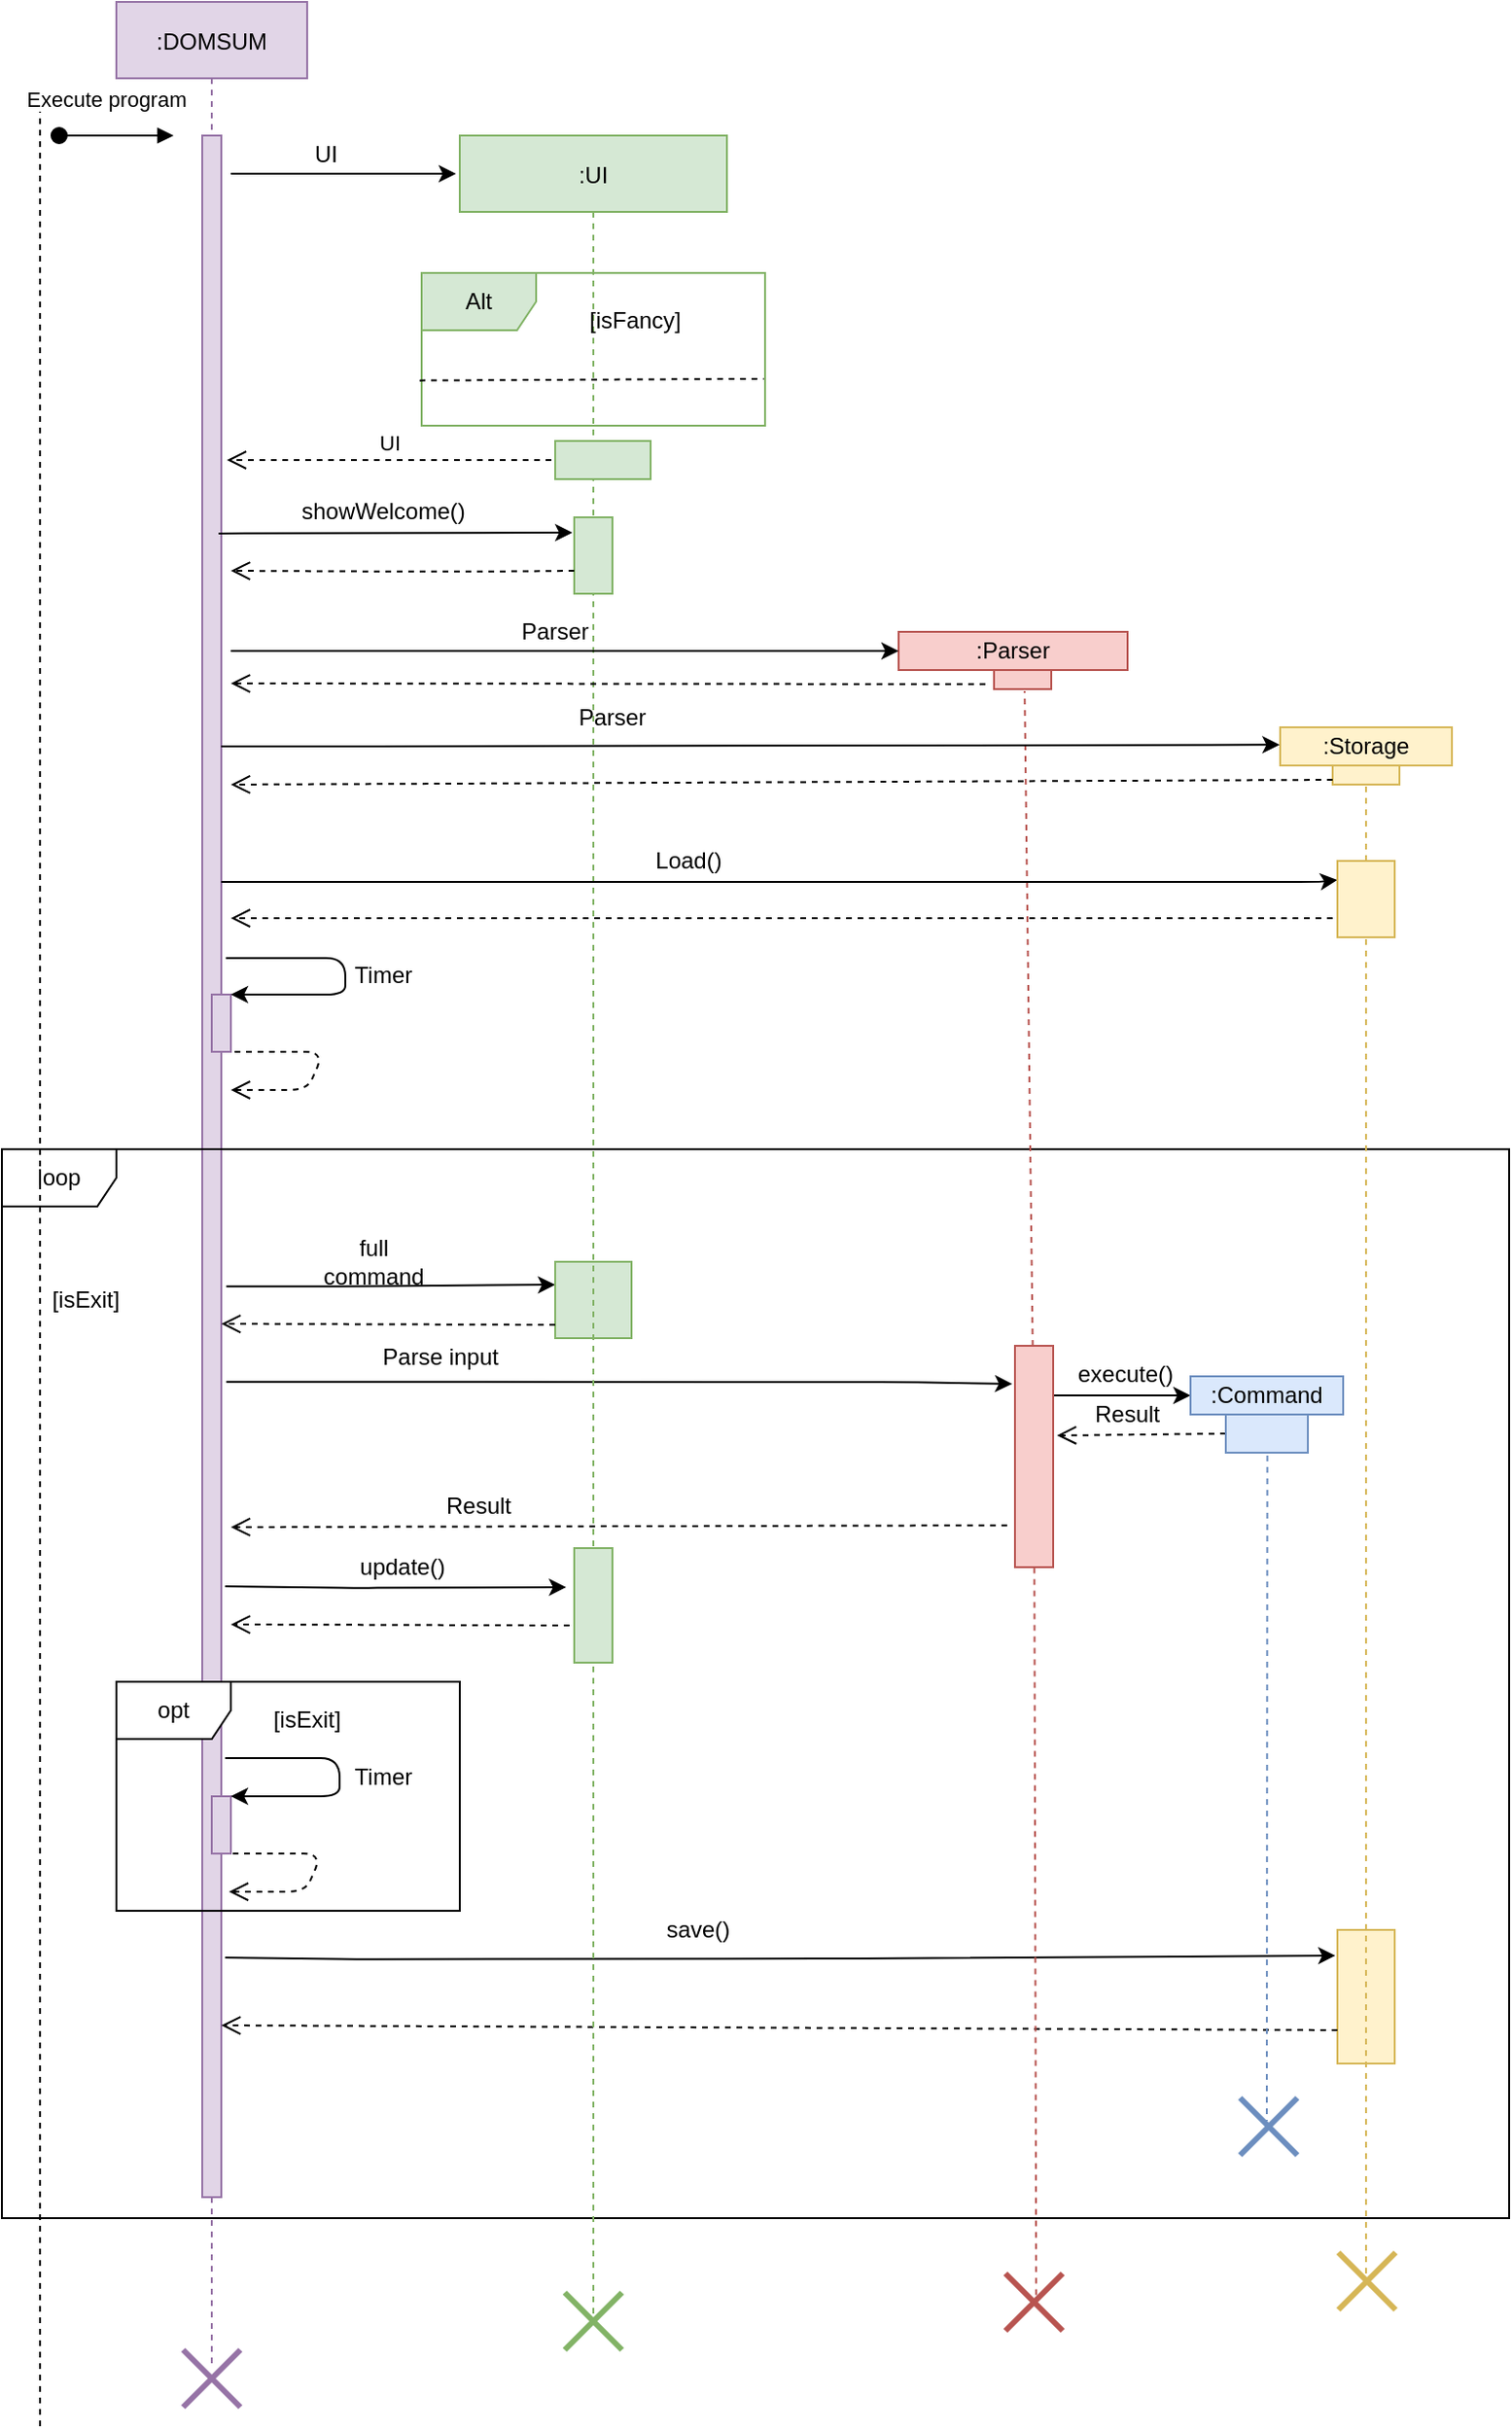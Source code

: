 <mxfile version="13.8.1" type="github">
  <diagram id="kgpKYQtTHZ0yAKxKKP6v" name="Page-1">
    <mxGraphModel dx="1128" dy="597" grid="1" gridSize="10" guides="1" tooltips="1" connect="1" arrows="1" fold="1" page="1" pageScale="1" pageWidth="850" pageHeight="1100" math="0" shadow="0">
      <root>
        <mxCell id="0" />
        <mxCell id="1" parent="0" />
        <mxCell id="3nuBFxr9cyL0pnOWT2aG-1" value=":DOMSUM" style="shape=umlLifeline;perimeter=lifelinePerimeter;container=1;collapsible=0;recursiveResize=0;rounded=0;shadow=0;strokeWidth=1;fillColor=#e1d5e7;strokeColor=#9673a6;" parent="1" vertex="1">
          <mxGeometry x="120" y="90" width="100" height="1240" as="geometry" />
        </mxCell>
        <mxCell id="3nuBFxr9cyL0pnOWT2aG-2" value="" style="points=[];perimeter=orthogonalPerimeter;rounded=0;shadow=0;strokeWidth=1;fillColor=#e1d5e7;strokeColor=#9673a6;" parent="3nuBFxr9cyL0pnOWT2aG-1" vertex="1">
          <mxGeometry x="45" y="70" width="10" height="1080" as="geometry" />
        </mxCell>
        <mxCell id="4wuBC6g0dBS8VItcJeyY-55" value="loop" style="shape=umlFrame;whiteSpace=wrap;html=1;" parent="3nuBFxr9cyL0pnOWT2aG-1" vertex="1">
          <mxGeometry x="-60" y="601" width="790" height="560" as="geometry" />
        </mxCell>
        <mxCell id="4wuBC6g0dBS8VItcJeyY-59" value="" style="endArrow=classic;html=1;entryX=0;entryY=0.25;entryDx=0;entryDy=0;" parent="3nuBFxr9cyL0pnOWT2aG-1" edge="1">
          <mxGeometry width="50" height="50" relative="1" as="geometry">
            <mxPoint x="57.619" y="672.84" as="sourcePoint" />
            <mxPoint x="230" y="672" as="targetPoint" />
            <Array as="points">
              <mxPoint x="127.69" y="672.84" />
            </Array>
          </mxGeometry>
        </mxCell>
        <mxCell id="4wuBC6g0dBS8VItcJeyY-60" value="" style="rounded=0;whiteSpace=wrap;html=1;shadow=0;glass=0;sketch=0;fillColor=#d5e8d4;strokeColor=#82b366;" parent="3nuBFxr9cyL0pnOWT2aG-1" vertex="1">
          <mxGeometry x="230" y="660" width="40" height="40" as="geometry" />
        </mxCell>
        <mxCell id="4wuBC6g0dBS8VItcJeyY-62" value="full command" style="text;html=1;strokeColor=none;fillColor=none;align=center;verticalAlign=middle;whiteSpace=wrap;rounded=0;shadow=0;glass=0;sketch=0;" parent="3nuBFxr9cyL0pnOWT2aG-1" vertex="1">
          <mxGeometry x="110" y="650" width="50" height="20" as="geometry" />
        </mxCell>
        <mxCell id="4wuBC6g0dBS8VItcJeyY-63" value="" style="verticalAlign=bottom;endArrow=open;dashed=1;endSize=8;shadow=0;strokeWidth=1;" parent="3nuBFxr9cyL0pnOWT2aG-1" edge="1">
          <mxGeometry relative="1" as="geometry">
            <mxPoint x="55" y="692.5" as="targetPoint" />
            <mxPoint x="230" y="693" as="sourcePoint" />
          </mxGeometry>
        </mxCell>
        <mxCell id="4wuBC6g0dBS8VItcJeyY-64" value="" style="endArrow=classic;html=1;entryX=-0.072;entryY=0.172;entryDx=0;entryDy=0;entryPerimeter=0;" parent="3nuBFxr9cyL0pnOWT2aG-1" target="4wuBC6g0dBS8VItcJeyY-66" edge="1">
          <mxGeometry width="50" height="50" relative="1" as="geometry">
            <mxPoint x="57.619" y="722.84" as="sourcePoint" />
            <mxPoint x="470" y="724" as="targetPoint" />
            <Array as="points">
              <mxPoint x="127.69" y="722.84" />
              <mxPoint x="410" y="723" />
            </Array>
          </mxGeometry>
        </mxCell>
        <mxCell id="4wuBC6g0dBS8VItcJeyY-69" value="Parse input" style="text;html=1;strokeColor=none;fillColor=none;align=center;verticalAlign=middle;whiteSpace=wrap;rounded=0;shadow=0;glass=0;sketch=0;" parent="3nuBFxr9cyL0pnOWT2aG-1" vertex="1">
          <mxGeometry x="130" y="700" width="80" height="20" as="geometry" />
        </mxCell>
        <mxCell id="4wuBC6g0dBS8VItcJeyY-70" value="" style="verticalAlign=bottom;endArrow=open;dashed=1;endSize=8;shadow=0;strokeWidth=1;exitX=-0.205;exitY=0.811;exitDx=0;exitDy=0;exitPerimeter=0;" parent="3nuBFxr9cyL0pnOWT2aG-1" source="4wuBC6g0dBS8VItcJeyY-66" edge="1">
          <mxGeometry relative="1" as="geometry">
            <mxPoint x="60" y="799" as="targetPoint" />
            <mxPoint x="455" y="799" as="sourcePoint" />
          </mxGeometry>
        </mxCell>
        <mxCell id="4wuBC6g0dBS8VItcJeyY-72" value="" style="edgeStyle=elbowEdgeStyle;elbow=horizontal;endArrow=classic;html=1;entryX=0;entryY=0.5;entryDx=0;entryDy=0;" parent="3nuBFxr9cyL0pnOWT2aG-1" edge="1" target="LfC7R43gUgTX7H64-Cro-2">
          <mxGeometry width="50" height="50" relative="1" as="geometry">
            <mxPoint x="491" y="730" as="sourcePoint" />
            <mxPoint x="492" y="736" as="targetPoint" />
            <Array as="points">
              <mxPoint x="540" y="730" />
              <mxPoint x="511" y="730" />
              <mxPoint x="501" y="748" />
              <mxPoint x="571" y="748" />
            </Array>
          </mxGeometry>
        </mxCell>
        <mxCell id="4wuBC6g0dBS8VItcJeyY-74" value="" style="verticalAlign=bottom;endArrow=open;dashed=1;endSize=8;shadow=0;strokeWidth=1;exitX=0;exitY=0.5;exitDx=0;exitDy=0;" parent="3nuBFxr9cyL0pnOWT2aG-1" edge="1" source="LfC7R43gUgTX7H64-Cro-6">
          <mxGeometry relative="1" as="geometry">
            <mxPoint x="493" y="751" as="targetPoint" />
            <mxPoint x="581.5" y="749" as="sourcePoint" />
            <Array as="points" />
          </mxGeometry>
        </mxCell>
        <mxCell id="4wuBC6g0dBS8VItcJeyY-76" value="Result" style="text;html=1;strokeColor=none;fillColor=none;align=center;verticalAlign=middle;whiteSpace=wrap;rounded=0;shadow=0;glass=0;sketch=0;" parent="3nuBFxr9cyL0pnOWT2aG-1" vertex="1">
          <mxGeometry x="170" y="778" width="40" height="20" as="geometry" />
        </mxCell>
        <mxCell id="4wuBC6g0dBS8VItcJeyY-79" value="" style="endArrow=classic;html=1;entryX=-0.211;entryY=0.341;entryDx=0;entryDy=0;entryPerimeter=0;" parent="3nuBFxr9cyL0pnOWT2aG-1" target="4wuBC6g0dBS8VItcJeyY-77" edge="1">
          <mxGeometry width="50" height="50" relative="1" as="geometry">
            <mxPoint x="57" y="830" as="sourcePoint" />
            <mxPoint x="229" y="830" as="targetPoint" />
            <Array as="points">
              <mxPoint x="126.69" y="830.84" />
            </Array>
          </mxGeometry>
        </mxCell>
        <mxCell id="4wuBC6g0dBS8VItcJeyY-81" value="update()" style="text;html=1;strokeColor=none;fillColor=none;align=center;verticalAlign=middle;whiteSpace=wrap;rounded=0;shadow=0;glass=0;sketch=0;" parent="3nuBFxr9cyL0pnOWT2aG-1" vertex="1">
          <mxGeometry x="130" y="810" width="40" height="20" as="geometry" />
        </mxCell>
        <mxCell id="4wuBC6g0dBS8VItcJeyY-83" value="" style="verticalAlign=bottom;endArrow=open;dashed=1;endSize=8;shadow=0;strokeWidth=1;" parent="3nuBFxr9cyL0pnOWT2aG-1" edge="1">
          <mxGeometry relative="1" as="geometry">
            <mxPoint x="60" y="850" as="targetPoint" />
            <mxPoint x="237.5" y="850.5" as="sourcePoint" />
          </mxGeometry>
        </mxCell>
        <mxCell id="4wuBC6g0dBS8VItcJeyY-84" value="opt" style="shape=umlFrame;whiteSpace=wrap;html=1;rounded=0;shadow=0;glass=0;sketch=0;" parent="3nuBFxr9cyL0pnOWT2aG-1" vertex="1">
          <mxGeometry y="880" width="180" height="120" as="geometry" />
        </mxCell>
        <mxCell id="4wuBC6g0dBS8VItcJeyY-85" value="[isExit]" style="text;html=1;strokeColor=none;fillColor=none;align=center;verticalAlign=middle;whiteSpace=wrap;rounded=0;shadow=0;glass=0;sketch=0;" parent="3nuBFxr9cyL0pnOWT2aG-1" vertex="1">
          <mxGeometry x="80" y="890" width="40" height="20" as="geometry" />
        </mxCell>
        <mxCell id="4wuBC6g0dBS8VItcJeyY-86" value="" style="html=1;points=[];perimeter=orthogonalPerimeter;rounded=0;shadow=0;glass=0;sketch=0;fillColor=#e1d5e7;strokeColor=#9673a6;" parent="3nuBFxr9cyL0pnOWT2aG-1" vertex="1">
          <mxGeometry x="50" y="940" width="10" height="30" as="geometry" />
        </mxCell>
        <mxCell id="4wuBC6g0dBS8VItcJeyY-87" value="" style="edgeStyle=elbowEdgeStyle;elbow=horizontal;endArrow=classic;html=1;" parent="3nuBFxr9cyL0pnOWT2aG-1" edge="1">
          <mxGeometry width="50" height="50" relative="1" as="geometry">
            <mxPoint x="57" y="920" as="sourcePoint" />
            <mxPoint x="60" y="940" as="targetPoint" />
            <Array as="points">
              <mxPoint x="117" y="940" />
            </Array>
          </mxGeometry>
        </mxCell>
        <mxCell id="4wuBC6g0dBS8VItcJeyY-88" value="" style="verticalAlign=bottom;endArrow=open;dashed=1;endSize=8;shadow=0;strokeWidth=1;" parent="3nuBFxr9cyL0pnOWT2aG-1" edge="1">
          <mxGeometry relative="1" as="geometry">
            <mxPoint x="59" y="990" as="targetPoint" />
            <mxPoint x="61" y="970" as="sourcePoint" />
            <Array as="points">
              <mxPoint x="108" y="970" />
              <mxPoint x="99" y="990" />
            </Array>
          </mxGeometry>
        </mxCell>
        <mxCell id="4wuBC6g0dBS8VItcJeyY-89" value="Timer" style="text;html=1;strokeColor=none;fillColor=none;align=center;verticalAlign=middle;whiteSpace=wrap;rounded=0;shadow=0;glass=0;sketch=0;" parent="3nuBFxr9cyL0pnOWT2aG-1" vertex="1">
          <mxGeometry x="120" y="920" width="40" height="20" as="geometry" />
        </mxCell>
        <mxCell id="4wuBC6g0dBS8VItcJeyY-91" value="" style="endArrow=classic;html=1;entryX=-0.035;entryY=0.192;entryDx=0;entryDy=0;entryPerimeter=0;" parent="3nuBFxr9cyL0pnOWT2aG-1" target="4wuBC6g0dBS8VItcJeyY-93" edge="1">
          <mxGeometry width="50" height="50" relative="1" as="geometry">
            <mxPoint x="57" y="1024.5" as="sourcePoint" />
            <mxPoint x="634.32" y="1024.07" as="targetPoint" />
            <Array as="points">
              <mxPoint x="126.69" y="1025.34" />
              <mxPoint x="377" y="1025" />
            </Array>
          </mxGeometry>
        </mxCell>
        <mxCell id="4wuBC6g0dBS8VItcJeyY-93" value="" style="rounded=0;whiteSpace=wrap;html=1;shadow=0;glass=0;sketch=0;fillColor=#fff2cc;strokeColor=#d6b656;" parent="3nuBFxr9cyL0pnOWT2aG-1" vertex="1">
          <mxGeometry x="640" y="1010" width="30" height="70" as="geometry" />
        </mxCell>
        <mxCell id="4wuBC6g0dBS8VItcJeyY-80" value="save()" style="text;html=1;strokeColor=none;fillColor=none;align=center;verticalAlign=middle;whiteSpace=wrap;rounded=0;shadow=0;glass=0;sketch=0;" parent="3nuBFxr9cyL0pnOWT2aG-1" vertex="1">
          <mxGeometry x="285" y="1000" width="40" height="20" as="geometry" />
        </mxCell>
        <mxCell id="4wuBC6g0dBS8VItcJeyY-94" value="" style="verticalAlign=bottom;endArrow=open;dashed=1;endSize=8;shadow=0;strokeWidth=1;exitX=0;exitY=0.75;exitDx=0;exitDy=0;" parent="3nuBFxr9cyL0pnOWT2aG-1" source="4wuBC6g0dBS8VItcJeyY-93" edge="1">
          <mxGeometry relative="1" as="geometry">
            <mxPoint x="54.999" y="1060" as="targetPoint" />
            <mxPoint x="450" y="1060" as="sourcePoint" />
          </mxGeometry>
        </mxCell>
        <mxCell id="LfC7R43gUgTX7H64-Cro-2" value=":Command" style="rounded=0;whiteSpace=wrap;html=1;fillColor=#dae8fc;strokeColor=#6c8ebf;" vertex="1" parent="3nuBFxr9cyL0pnOWT2aG-1">
          <mxGeometry x="563" y="720" width="80" height="20" as="geometry" />
        </mxCell>
        <mxCell id="LfC7R43gUgTX7H64-Cro-6" value="" style="rounded=0;whiteSpace=wrap;html=1;fillColor=#dae8fc;strokeColor=#6c8ebf;" vertex="1" parent="3nuBFxr9cyL0pnOWT2aG-1">
          <mxGeometry x="581.5" y="740" width="43" height="20" as="geometry" />
        </mxCell>
        <mxCell id="LfC7R43gUgTX7H64-Cro-8" value="" style="endArrow=none;dashed=1;html=1;exitX=0.39;exitY=0.923;exitDx=0;exitDy=0;exitPerimeter=0;fillColor=#dae8fc;strokeColor=#6c8ebf;" edge="1" parent="3nuBFxr9cyL0pnOWT2aG-1">
          <mxGeometry width="50" height="50" relative="1" as="geometry">
            <mxPoint x="603.27" y="761.46" as="sourcePoint" />
            <mxPoint x="603" y="1110" as="targetPoint" />
          </mxGeometry>
        </mxCell>
        <mxCell id="LfC7R43gUgTX7H64-Cro-9" value="Result" style="text;html=1;strokeColor=none;fillColor=none;align=center;verticalAlign=middle;whiteSpace=wrap;rounded=0;shadow=0;glass=0;sketch=0;" vertex="1" parent="3nuBFxr9cyL0pnOWT2aG-1">
          <mxGeometry x="510" y="730" width="40" height="20" as="geometry" />
        </mxCell>
        <mxCell id="LfC7R43gUgTX7H64-Cro-10" value="" style="shape=umlDestroy;whiteSpace=wrap;html=1;strokeWidth=3;fillColor=#dae8fc;strokeColor=#6c8ebf;" vertex="1" parent="3nuBFxr9cyL0pnOWT2aG-1">
          <mxGeometry x="589" y="1098" width="30" height="30" as="geometry" />
        </mxCell>
        <mxCell id="3nuBFxr9cyL0pnOWT2aG-5" value=":UI" style="shape=umlLifeline;perimeter=lifelinePerimeter;container=1;collapsible=0;recursiveResize=0;rounded=0;shadow=0;strokeWidth=1;fillColor=#d5e8d4;strokeColor=#82b366;" parent="1" vertex="1">
          <mxGeometry x="300" y="160" width="140" height="1150" as="geometry" />
        </mxCell>
        <mxCell id="4wuBC6g0dBS8VItcJeyY-18" value="" style="rounded=0;whiteSpace=wrap;html=1;shadow=0;glass=0;sketch=0;fillColor=#d5e8d4;strokeColor=#82b366;" parent="3nuBFxr9cyL0pnOWT2aG-5" vertex="1">
          <mxGeometry x="50" y="160" width="50" height="20" as="geometry" />
        </mxCell>
        <mxCell id="4wuBC6g0dBS8VItcJeyY-25" value="" style="rounded=0;whiteSpace=wrap;html=1;shadow=0;glass=0;sketch=0;fillColor=#d5e8d4;strokeColor=#82b366;" parent="3nuBFxr9cyL0pnOWT2aG-5" vertex="1">
          <mxGeometry x="60" y="200" width="20" height="40" as="geometry" />
        </mxCell>
        <mxCell id="4wuBC6g0dBS8VItcJeyY-77" value="" style="rounded=0;whiteSpace=wrap;html=1;shadow=0;glass=0;sketch=0;fillColor=#d5e8d4;strokeColor=#82b366;" parent="3nuBFxr9cyL0pnOWT2aG-5" vertex="1">
          <mxGeometry x="60" y="740" width="20" height="60" as="geometry" />
        </mxCell>
        <mxCell id="4wuBC6g0dBS8VItcJeyY-103" value="" style="shape=umlDestroy;whiteSpace=wrap;html=1;strokeWidth=3;rounded=0;shadow=0;glass=0;sketch=0;fillColor=#d5e8d4;strokeColor=#82b366;" parent="3nuBFxr9cyL0pnOWT2aG-5" vertex="1">
          <mxGeometry x="55" y="1130" width="30" height="30" as="geometry" />
        </mxCell>
        <mxCell id="3nuBFxr9cyL0pnOWT2aG-10" value="" style="verticalAlign=bottom;endArrow=open;dashed=1;endSize=8;exitX=-0.151;exitY=0.742;shadow=0;strokeWidth=1;exitDx=0;exitDy=0;exitPerimeter=0;" parent="1" source="4wuBC6g0dBS8VItcJeyY-33" edge="1">
          <mxGeometry relative="1" as="geometry">
            <mxPoint x="180" y="447" as="targetPoint" />
            <mxPoint x="460" y="533" as="sourcePoint" />
          </mxGeometry>
        </mxCell>
        <mxCell id="4wuBC6g0dBS8VItcJeyY-1" value="" style="endArrow=classic;html=1;" parent="1" edge="1">
          <mxGeometry width="50" height="50" relative="1" as="geometry">
            <mxPoint x="180" y="180" as="sourcePoint" />
            <mxPoint x="298" y="180" as="targetPoint" />
            <Array as="points">
              <mxPoint x="180" y="180" />
              <mxPoint x="270" y="180" />
            </Array>
          </mxGeometry>
        </mxCell>
        <mxCell id="4wuBC6g0dBS8VItcJeyY-3" value="" style="endArrow=none;dashed=1;html=1;" parent="1" edge="1">
          <mxGeometry width="50" height="50" relative="1" as="geometry">
            <mxPoint x="80" y="1360" as="sourcePoint" />
            <mxPoint x="80" y="140" as="targetPoint" />
          </mxGeometry>
        </mxCell>
        <mxCell id="3nuBFxr9cyL0pnOWT2aG-3" value="Execute program" style="verticalAlign=bottom;startArrow=oval;endArrow=block;startSize=8;shadow=0;strokeWidth=1;" parent="1" edge="1">
          <mxGeometry x="-0.167" y="10" relative="1" as="geometry">
            <mxPoint x="90" y="160" as="sourcePoint" />
            <mxPoint x="150" y="160" as="targetPoint" />
            <mxPoint as="offset" />
          </mxGeometry>
        </mxCell>
        <mxCell id="4wuBC6g0dBS8VItcJeyY-7" value="Alt" style="shape=umlFrame;whiteSpace=wrap;html=1;rounded=0;shadow=0;glass=0;sketch=0;fillColor=#d5e8d4;strokeColor=#82b366;" parent="1" vertex="1">
          <mxGeometry x="280" y="232" width="180" height="80" as="geometry" />
        </mxCell>
        <mxCell id="4wuBC6g0dBS8VItcJeyY-10" value="" style="endArrow=none;dashed=1;html=1;exitX=-0.006;exitY=0.704;exitDx=0;exitDy=0;exitPerimeter=0;entryX=0.996;entryY=0.693;entryDx=0;entryDy=0;entryPerimeter=0;" parent="1" source="4wuBC6g0dBS8VItcJeyY-7" target="4wuBC6g0dBS8VItcJeyY-7" edge="1">
          <mxGeometry width="50" height="50" relative="1" as="geometry">
            <mxPoint x="320" y="325" as="sourcePoint" />
            <mxPoint x="459" y="290" as="targetPoint" />
          </mxGeometry>
        </mxCell>
        <mxCell id="4wuBC6g0dBS8VItcJeyY-16" value=":Parser" style="rounded=0;whiteSpace=wrap;html=1;shadow=0;glass=0;sketch=0;fillColor=#f8cecc;strokeColor=#b85450;" parent="1" vertex="1">
          <mxGeometry x="530" y="420" width="120" height="20" as="geometry" />
        </mxCell>
        <mxCell id="4wuBC6g0dBS8VItcJeyY-17" value=":Storage" style="rounded=0;whiteSpace=wrap;html=1;shadow=0;glass=0;sketch=0;fillColor=#fff2cc;strokeColor=#d6b656;" parent="1" vertex="1">
          <mxGeometry x="730" y="470" width="90" height="20" as="geometry" />
        </mxCell>
        <mxCell id="4wuBC6g0dBS8VItcJeyY-21" value="" style="html=1;points=[];perimeter=orthogonalPerimeter;rounded=0;shadow=0;glass=0;sketch=0;fillColor=#e1d5e7;strokeColor=#9673a6;" parent="1" vertex="1">
          <mxGeometry x="170" y="610" width="10" height="30" as="geometry" />
        </mxCell>
        <mxCell id="4wuBC6g0dBS8VItcJeyY-23" value="UI" style="html=1;verticalAlign=bottom;endArrow=open;dashed=1;endSize=8;" parent="1" edge="1">
          <mxGeometry relative="1" as="geometry">
            <mxPoint x="177.929" y="330" as="targetPoint" />
            <mxPoint x="348" y="330" as="sourcePoint" />
            <Array as="points">
              <mxPoint x="308" y="330" />
              <mxPoint x="268" y="330" />
            </Array>
          </mxGeometry>
        </mxCell>
        <mxCell id="4wuBC6g0dBS8VItcJeyY-24" value="UI" style="text;html=1;strokeColor=none;fillColor=none;align=center;verticalAlign=middle;whiteSpace=wrap;rounded=0;shadow=0;glass=0;sketch=0;" parent="1" vertex="1">
          <mxGeometry x="210" y="160" width="40" height="20" as="geometry" />
        </mxCell>
        <mxCell id="4wuBC6g0dBS8VItcJeyY-26" value="" style="endArrow=classic;html=1;exitX=0.856;exitY=0.193;exitDx=0;exitDy=0;exitPerimeter=0;" parent="1" source="3nuBFxr9cyL0pnOWT2aG-2" edge="1">
          <mxGeometry width="50" height="50" relative="1" as="geometry">
            <mxPoint x="182" y="368.8" as="sourcePoint" />
            <mxPoint x="359" y="368" as="targetPoint" />
            <Array as="points" />
          </mxGeometry>
        </mxCell>
        <mxCell id="4wuBC6g0dBS8VItcJeyY-27" value="showWelcome()" style="text;html=1;strokeColor=none;fillColor=none;align=center;verticalAlign=middle;whiteSpace=wrap;rounded=0;shadow=0;glass=0;sketch=0;" parent="1" vertex="1">
          <mxGeometry x="240" y="347" width="40" height="20" as="geometry" />
        </mxCell>
        <mxCell id="4wuBC6g0dBS8VItcJeyY-28" value="" style="html=1;verticalAlign=bottom;endArrow=open;dashed=1;endSize=8;" parent="1" edge="1">
          <mxGeometry relative="1" as="geometry">
            <mxPoint x="180" y="388" as="targetPoint" />
            <mxPoint x="360" y="388" as="sourcePoint" />
            <Array as="points">
              <mxPoint x="313.07" y="388.43" />
              <mxPoint x="273.07" y="388.43" />
            </Array>
          </mxGeometry>
        </mxCell>
        <mxCell id="4wuBC6g0dBS8VItcJeyY-30" value="" style="endArrow=classic;html=1;" parent="1" edge="1">
          <mxGeometry width="50" height="50" relative="1" as="geometry">
            <mxPoint x="180" y="430" as="sourcePoint" />
            <mxPoint x="530" y="430" as="targetPoint" />
          </mxGeometry>
        </mxCell>
        <mxCell id="4wuBC6g0dBS8VItcJeyY-32" value="" style="endArrow=none;dashed=1;html=1;fillColor=#f8cecc;strokeColor=#b85450;" parent="1" source="4wuBC6g0dBS8VItcJeyY-33" edge="1">
          <mxGeometry width="50" height="50" relative="1" as="geometry">
            <mxPoint x="600" y="830" as="sourcePoint" />
            <mxPoint x="600" y="440" as="targetPoint" />
          </mxGeometry>
        </mxCell>
        <mxCell id="4wuBC6g0dBS8VItcJeyY-33" value="" style="rounded=0;whiteSpace=wrap;html=1;shadow=0;glass=0;sketch=0;fillColor=#f8cecc;strokeColor=#b85450;" parent="1" vertex="1">
          <mxGeometry x="580" y="440" width="30" height="10" as="geometry" />
        </mxCell>
        <mxCell id="4wuBC6g0dBS8VItcJeyY-34" value="" style="endArrow=none;dashed=1;html=1;fillColor=#f8cecc;strokeColor=#b85450;" parent="1" source="4wuBC6g0dBS8VItcJeyY-66" edge="1">
          <mxGeometry width="50" height="50" relative="1" as="geometry">
            <mxPoint x="600.786" y="781" as="sourcePoint" />
            <mxPoint x="596.071" y="451" as="targetPoint" />
          </mxGeometry>
        </mxCell>
        <mxCell id="4wuBC6g0dBS8VItcJeyY-35" value="" style="endArrow=classic;html=1;entryX=-0.059;entryY=0.458;entryDx=0;entryDy=0;entryPerimeter=0;" parent="1" edge="1">
          <mxGeometry width="50" height="50" relative="1" as="geometry">
            <mxPoint x="174.929" y="480" as="sourcePoint" />
            <mxPoint x="729.69" y="479.16" as="targetPoint" />
            <Array as="points">
              <mxPoint x="245" y="480" />
            </Array>
          </mxGeometry>
        </mxCell>
        <mxCell id="4wuBC6g0dBS8VItcJeyY-36" value="" style="rounded=0;whiteSpace=wrap;html=1;shadow=0;glass=0;sketch=0;fillColor=#fff2cc;strokeColor=#d6b656;" parent="1" vertex="1">
          <mxGeometry x="757.5" y="490" width="35" height="10" as="geometry" />
        </mxCell>
        <mxCell id="4wuBC6g0dBS8VItcJeyY-37" value="" style="verticalAlign=bottom;endArrow=open;dashed=1;endSize=8;exitX=0;exitY=0.75;shadow=0;strokeWidth=1;exitDx=0;exitDy=0;" parent="1" source="4wuBC6g0dBS8VItcJeyY-36" edge="1">
          <mxGeometry relative="1" as="geometry">
            <mxPoint x="180" y="500" as="targetPoint" />
            <mxPoint x="575.47" y="500.42" as="sourcePoint" />
          </mxGeometry>
        </mxCell>
        <mxCell id="4wuBC6g0dBS8VItcJeyY-38" value="Parser" style="text;html=1;strokeColor=none;fillColor=none;align=center;verticalAlign=middle;whiteSpace=wrap;rounded=0;shadow=0;glass=0;sketch=0;" parent="1" vertex="1">
          <mxGeometry x="330" y="410" width="40" height="20" as="geometry" />
        </mxCell>
        <mxCell id="4wuBC6g0dBS8VItcJeyY-40" value="Parser" style="text;html=1;strokeColor=none;fillColor=none;align=center;verticalAlign=middle;whiteSpace=wrap;rounded=0;shadow=0;glass=0;sketch=0;" parent="1" vertex="1">
          <mxGeometry x="360" y="455" width="40" height="20" as="geometry" />
        </mxCell>
        <mxCell id="4wuBC6g0dBS8VItcJeyY-42" value="" style="endArrow=none;dashed=1;html=1;entryX=0.5;entryY=1;entryDx=0;entryDy=0;fillColor=#fff2cc;strokeColor=#d6b656;" parent="1" source="4wuBC6g0dBS8VItcJeyY-45" target="4wuBC6g0dBS8VItcJeyY-36" edge="1">
          <mxGeometry width="50" height="50" relative="1" as="geometry">
            <mxPoint x="780" y="930" as="sourcePoint" />
            <mxPoint x="780" y="520" as="targetPoint" />
          </mxGeometry>
        </mxCell>
        <mxCell id="4wuBC6g0dBS8VItcJeyY-43" value="" style="endArrow=classic;html=1;entryX=0;entryY=0.25;entryDx=0;entryDy=0;" parent="1" target="4wuBC6g0dBS8VItcJeyY-45" edge="1">
          <mxGeometry width="50" height="50" relative="1" as="geometry">
            <mxPoint x="174.929" y="551" as="sourcePoint" />
            <mxPoint x="775" y="550" as="targetPoint" />
            <Array as="points">
              <mxPoint x="385" y="551" />
              <mxPoint x="750" y="551" />
            </Array>
          </mxGeometry>
        </mxCell>
        <mxCell id="4wuBC6g0dBS8VItcJeyY-44" value="Load()" style="text;html=1;strokeColor=none;fillColor=none;align=center;verticalAlign=middle;whiteSpace=wrap;rounded=0;shadow=0;glass=0;sketch=0;" parent="1" vertex="1">
          <mxGeometry x="400" y="530" width="40" height="20" as="geometry" />
        </mxCell>
        <mxCell id="4wuBC6g0dBS8VItcJeyY-45" value="" style="rounded=0;whiteSpace=wrap;html=1;shadow=0;glass=0;sketch=0;fillColor=#fff2cc;strokeColor=#d6b656;" parent="1" vertex="1">
          <mxGeometry x="760" y="540" width="30" height="40" as="geometry" />
        </mxCell>
        <mxCell id="4wuBC6g0dBS8VItcJeyY-46" value="" style="endArrow=none;dashed=1;html=1;entryX=0.5;entryY=1;entryDx=0;entryDy=0;fillColor=#fff2cc;strokeColor=#d6b656;" parent="1" target="4wuBC6g0dBS8VItcJeyY-45" edge="1">
          <mxGeometry width="50" height="50" relative="1" as="geometry">
            <mxPoint x="775" y="1280" as="sourcePoint" />
            <mxPoint x="775" y="500" as="targetPoint" />
            <Array as="points" />
          </mxGeometry>
        </mxCell>
        <mxCell id="4wuBC6g0dBS8VItcJeyY-47" value="" style="verticalAlign=bottom;endArrow=open;dashed=1;endSize=8;exitX=0;exitY=0.75;shadow=0;strokeWidth=1;exitDx=0;exitDy=0;" parent="1" edge="1">
          <mxGeometry relative="1" as="geometry">
            <mxPoint x="180" y="570" as="targetPoint" />
            <mxPoint x="757.5" y="570" as="sourcePoint" />
          </mxGeometry>
        </mxCell>
        <mxCell id="4wuBC6g0dBS8VItcJeyY-51" value="" style="edgeStyle=elbowEdgeStyle;elbow=horizontal;endArrow=classic;html=1;exitX=1.237;exitY=0.399;exitDx=0;exitDy=0;exitPerimeter=0;" parent="1" source="3nuBFxr9cyL0pnOWT2aG-2" edge="1">
          <mxGeometry width="50" height="50" relative="1" as="geometry">
            <mxPoint x="180" y="588" as="sourcePoint" />
            <mxPoint x="180" y="610" as="targetPoint" />
            <Array as="points">
              <mxPoint x="240" y="610" />
            </Array>
          </mxGeometry>
        </mxCell>
        <mxCell id="4wuBC6g0dBS8VItcJeyY-53" value="" style="verticalAlign=bottom;endArrow=open;dashed=1;endSize=8;shadow=0;strokeWidth=1;" parent="1" edge="1">
          <mxGeometry relative="1" as="geometry">
            <mxPoint x="180" y="660" as="targetPoint" />
            <mxPoint x="182" y="640" as="sourcePoint" />
            <Array as="points">
              <mxPoint x="229" y="640" />
              <mxPoint x="220" y="660" />
            </Array>
          </mxGeometry>
        </mxCell>
        <mxCell id="4wuBC6g0dBS8VItcJeyY-54" value="Timer" style="text;html=1;strokeColor=none;fillColor=none;align=center;verticalAlign=middle;whiteSpace=wrap;rounded=0;shadow=0;glass=0;sketch=0;" parent="1" vertex="1">
          <mxGeometry x="240" y="590" width="40" height="20" as="geometry" />
        </mxCell>
        <mxCell id="4wuBC6g0dBS8VItcJeyY-57" value="[isExit]" style="text;html=1;strokeColor=none;fillColor=none;align=center;verticalAlign=middle;whiteSpace=wrap;rounded=0;shadow=0;glass=0;sketch=0;" parent="1" vertex="1">
          <mxGeometry x="84" y="760" width="40" height="20" as="geometry" />
        </mxCell>
        <mxCell id="4wuBC6g0dBS8VItcJeyY-66" value="" style="rounded=0;whiteSpace=wrap;html=1;shadow=0;glass=0;sketch=0;fillColor=#f8cecc;strokeColor=#b85450;" parent="1" vertex="1">
          <mxGeometry x="591" y="794" width="20" height="116" as="geometry" />
        </mxCell>
        <mxCell id="4wuBC6g0dBS8VItcJeyY-67" value="" style="endArrow=none;dashed=1;html=1;fillColor=#f8cecc;strokeColor=#b85450;exitX=0.543;exitY=0.51;exitDx=0;exitDy=0;exitPerimeter=0;" parent="1" target="4wuBC6g0dBS8VItcJeyY-66" edge="1">
          <mxGeometry width="50" height="50" relative="1" as="geometry">
            <mxPoint x="602.118" y="1291.22" as="sourcePoint" />
            <mxPoint x="595.041" y="450" as="targetPoint" />
          </mxGeometry>
        </mxCell>
        <mxCell id="4wuBC6g0dBS8VItcJeyY-101" value="" style="shape=umlDestroy;whiteSpace=wrap;html=1;strokeWidth=3;rounded=0;shadow=0;glass=0;sketch=0;fillColor=#fff2cc;strokeColor=#d6b656;" parent="1" vertex="1">
          <mxGeometry x="760.5" y="1269" width="30" height="30" as="geometry" />
        </mxCell>
        <mxCell id="4wuBC6g0dBS8VItcJeyY-102" value="" style="shape=umlDestroy;whiteSpace=wrap;html=1;strokeWidth=3;rounded=0;shadow=0;glass=0;sketch=0;fillColor=#f8cecc;strokeColor=#b85450;" parent="1" vertex="1">
          <mxGeometry x="586" y="1280" width="30" height="30" as="geometry" />
        </mxCell>
        <mxCell id="4wuBC6g0dBS8VItcJeyY-104" value="" style="shape=umlDestroy;whiteSpace=wrap;html=1;strokeWidth=3;rounded=0;shadow=0;glass=0;sketch=0;fillColor=#e1d5e7;strokeColor=#9673a6;" parent="1" vertex="1">
          <mxGeometry x="155" y="1320" width="30" height="30" as="geometry" />
        </mxCell>
        <mxCell id="LfC7R43gUgTX7H64-Cro-1" value="[isFancy]" style="text;html=1;strokeColor=none;fillColor=none;align=center;verticalAlign=middle;whiteSpace=wrap;rounded=0;" vertex="1" parent="1">
          <mxGeometry x="372" y="247" width="40" height="20" as="geometry" />
        </mxCell>
        <mxCell id="4wuBC6g0dBS8VItcJeyY-73" value="execute()" style="text;html=1;strokeColor=none;fillColor=none;align=center;verticalAlign=middle;whiteSpace=wrap;rounded=0;shadow=0;glass=0;sketch=0;" parent="1" vertex="1">
          <mxGeometry x="629" y="799" width="40" height="20" as="geometry" />
        </mxCell>
      </root>
    </mxGraphModel>
  </diagram>
</mxfile>
